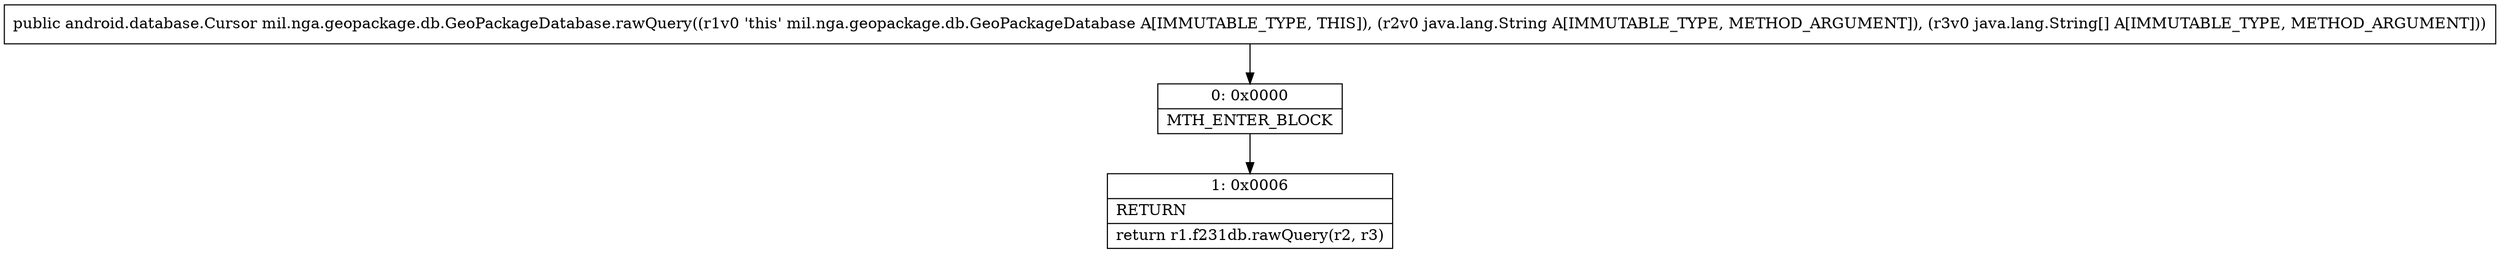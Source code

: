 digraph "CFG formil.nga.geopackage.db.GeoPackageDatabase.rawQuery(Ljava\/lang\/String;[Ljava\/lang\/String;)Landroid\/database\/Cursor;" {
Node_0 [shape=record,label="{0\:\ 0x0000|MTH_ENTER_BLOCK\l}"];
Node_1 [shape=record,label="{1\:\ 0x0006|RETURN\l|return r1.f231db.rawQuery(r2, r3)\l}"];
MethodNode[shape=record,label="{public android.database.Cursor mil.nga.geopackage.db.GeoPackageDatabase.rawQuery((r1v0 'this' mil.nga.geopackage.db.GeoPackageDatabase A[IMMUTABLE_TYPE, THIS]), (r2v0 java.lang.String A[IMMUTABLE_TYPE, METHOD_ARGUMENT]), (r3v0 java.lang.String[] A[IMMUTABLE_TYPE, METHOD_ARGUMENT])) }"];
MethodNode -> Node_0;
Node_0 -> Node_1;
}

